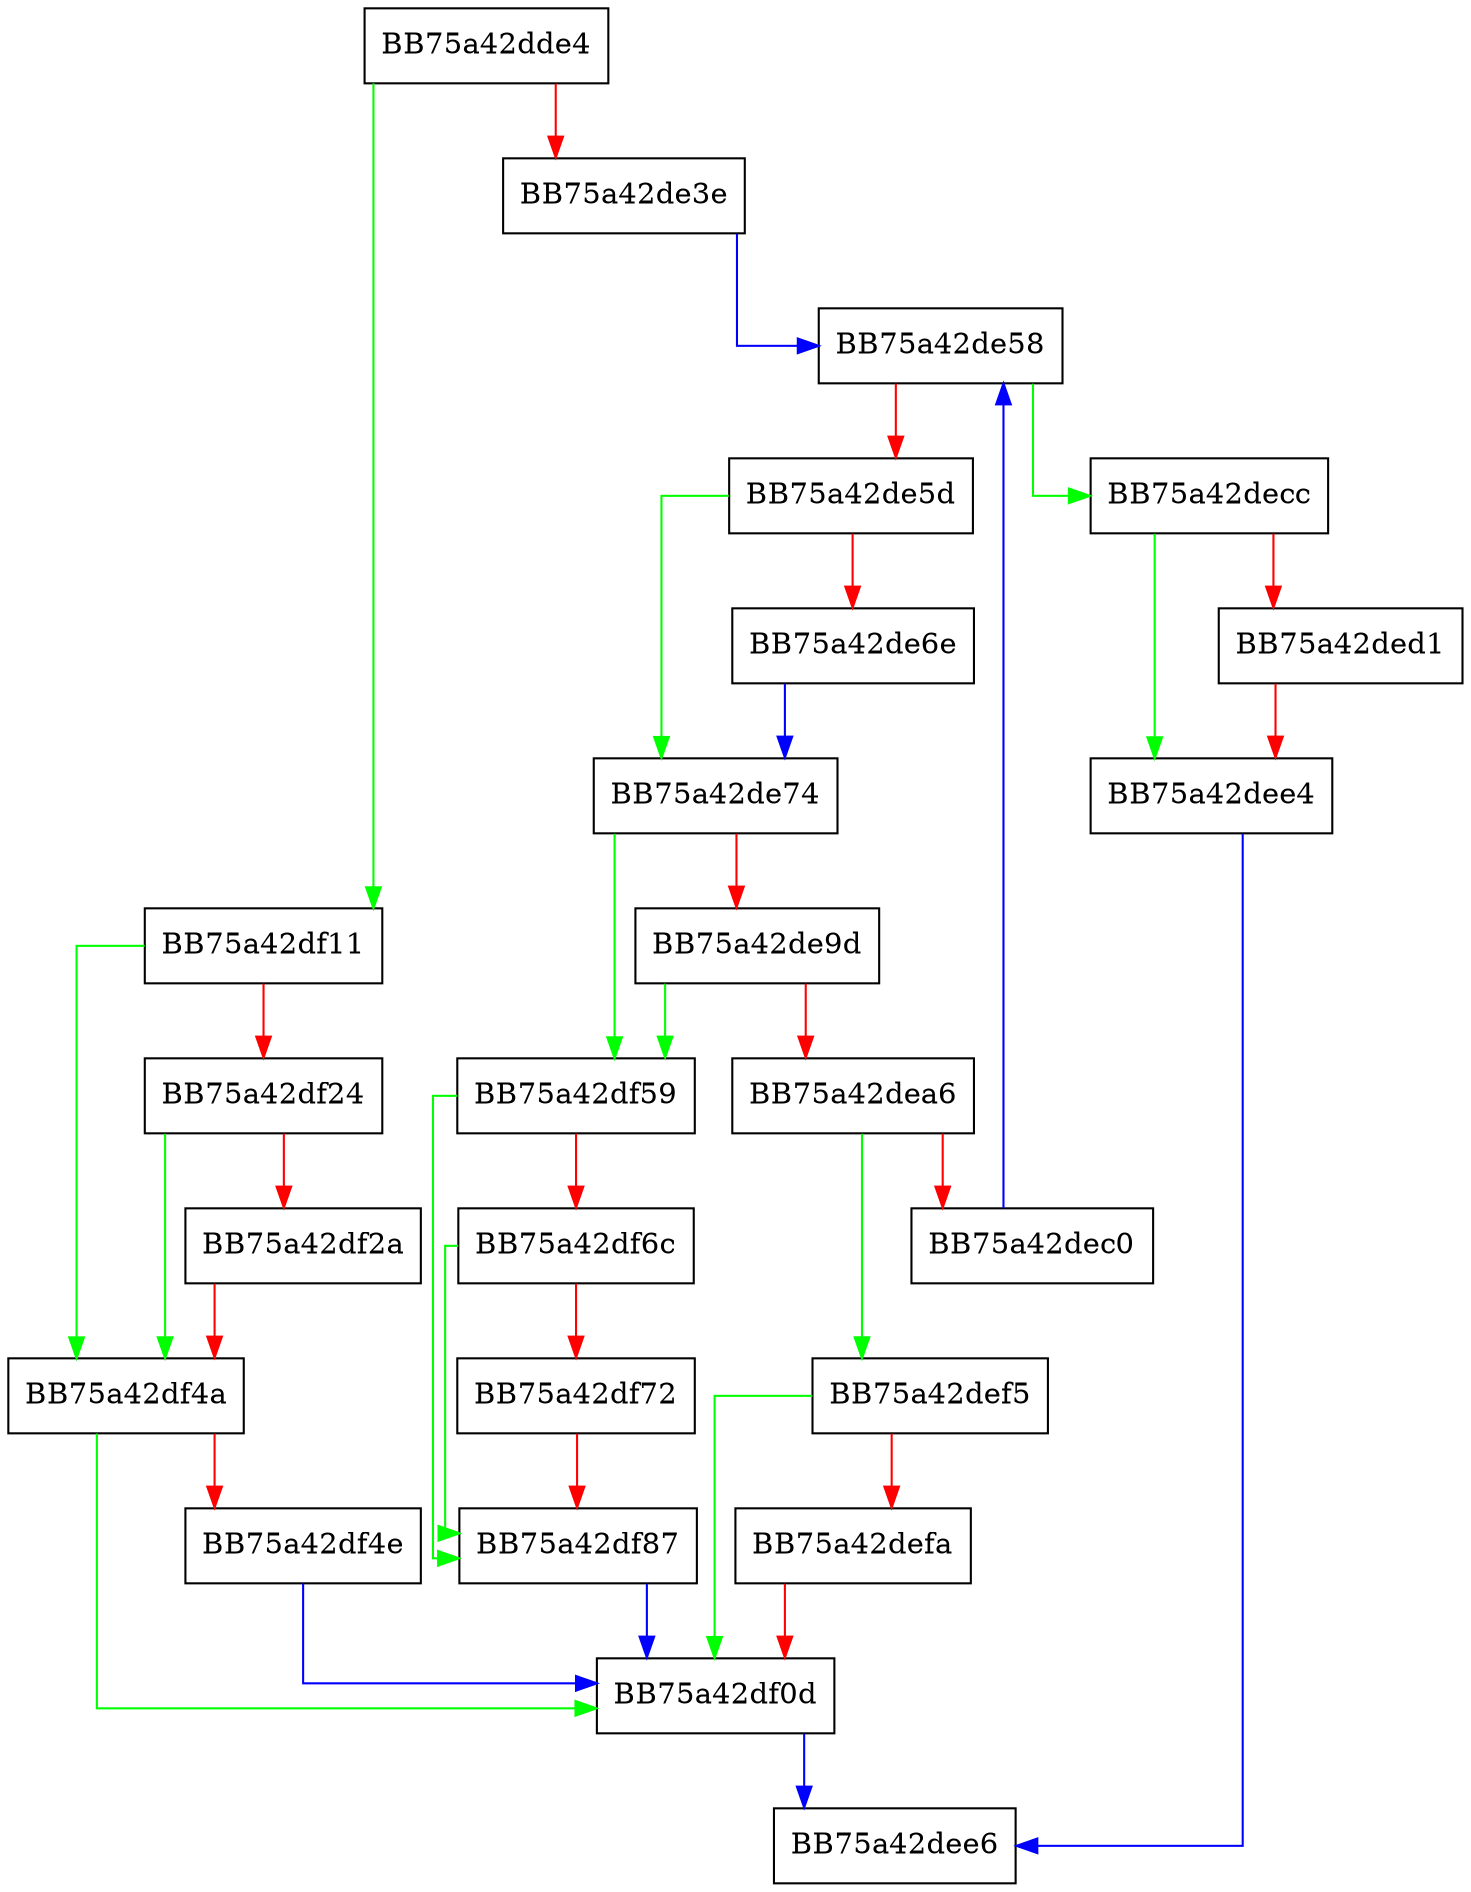 digraph HashMsiStream {
  node [shape="box"];
  graph [splines=ortho];
  BB75a42dde4 -> BB75a42df11 [color="green"];
  BB75a42dde4 -> BB75a42de3e [color="red"];
  BB75a42de3e -> BB75a42de58 [color="blue"];
  BB75a42de58 -> BB75a42decc [color="green"];
  BB75a42de58 -> BB75a42de5d [color="red"];
  BB75a42de5d -> BB75a42de74 [color="green"];
  BB75a42de5d -> BB75a42de6e [color="red"];
  BB75a42de6e -> BB75a42de74 [color="blue"];
  BB75a42de74 -> BB75a42df59 [color="green"];
  BB75a42de74 -> BB75a42de9d [color="red"];
  BB75a42de9d -> BB75a42df59 [color="green"];
  BB75a42de9d -> BB75a42dea6 [color="red"];
  BB75a42dea6 -> BB75a42def5 [color="green"];
  BB75a42dea6 -> BB75a42dec0 [color="red"];
  BB75a42dec0 -> BB75a42de58 [color="blue"];
  BB75a42decc -> BB75a42dee4 [color="green"];
  BB75a42decc -> BB75a42ded1 [color="red"];
  BB75a42ded1 -> BB75a42dee4 [color="red"];
  BB75a42dee4 -> BB75a42dee6 [color="blue"];
  BB75a42def5 -> BB75a42df0d [color="green"];
  BB75a42def5 -> BB75a42defa [color="red"];
  BB75a42defa -> BB75a42df0d [color="red"];
  BB75a42df0d -> BB75a42dee6 [color="blue"];
  BB75a42df11 -> BB75a42df4a [color="green"];
  BB75a42df11 -> BB75a42df24 [color="red"];
  BB75a42df24 -> BB75a42df4a [color="green"];
  BB75a42df24 -> BB75a42df2a [color="red"];
  BB75a42df2a -> BB75a42df4a [color="red"];
  BB75a42df4a -> BB75a42df0d [color="green"];
  BB75a42df4a -> BB75a42df4e [color="red"];
  BB75a42df4e -> BB75a42df0d [color="blue"];
  BB75a42df59 -> BB75a42df87 [color="green"];
  BB75a42df59 -> BB75a42df6c [color="red"];
  BB75a42df6c -> BB75a42df87 [color="green"];
  BB75a42df6c -> BB75a42df72 [color="red"];
  BB75a42df72 -> BB75a42df87 [color="red"];
  BB75a42df87 -> BB75a42df0d [color="blue"];
}